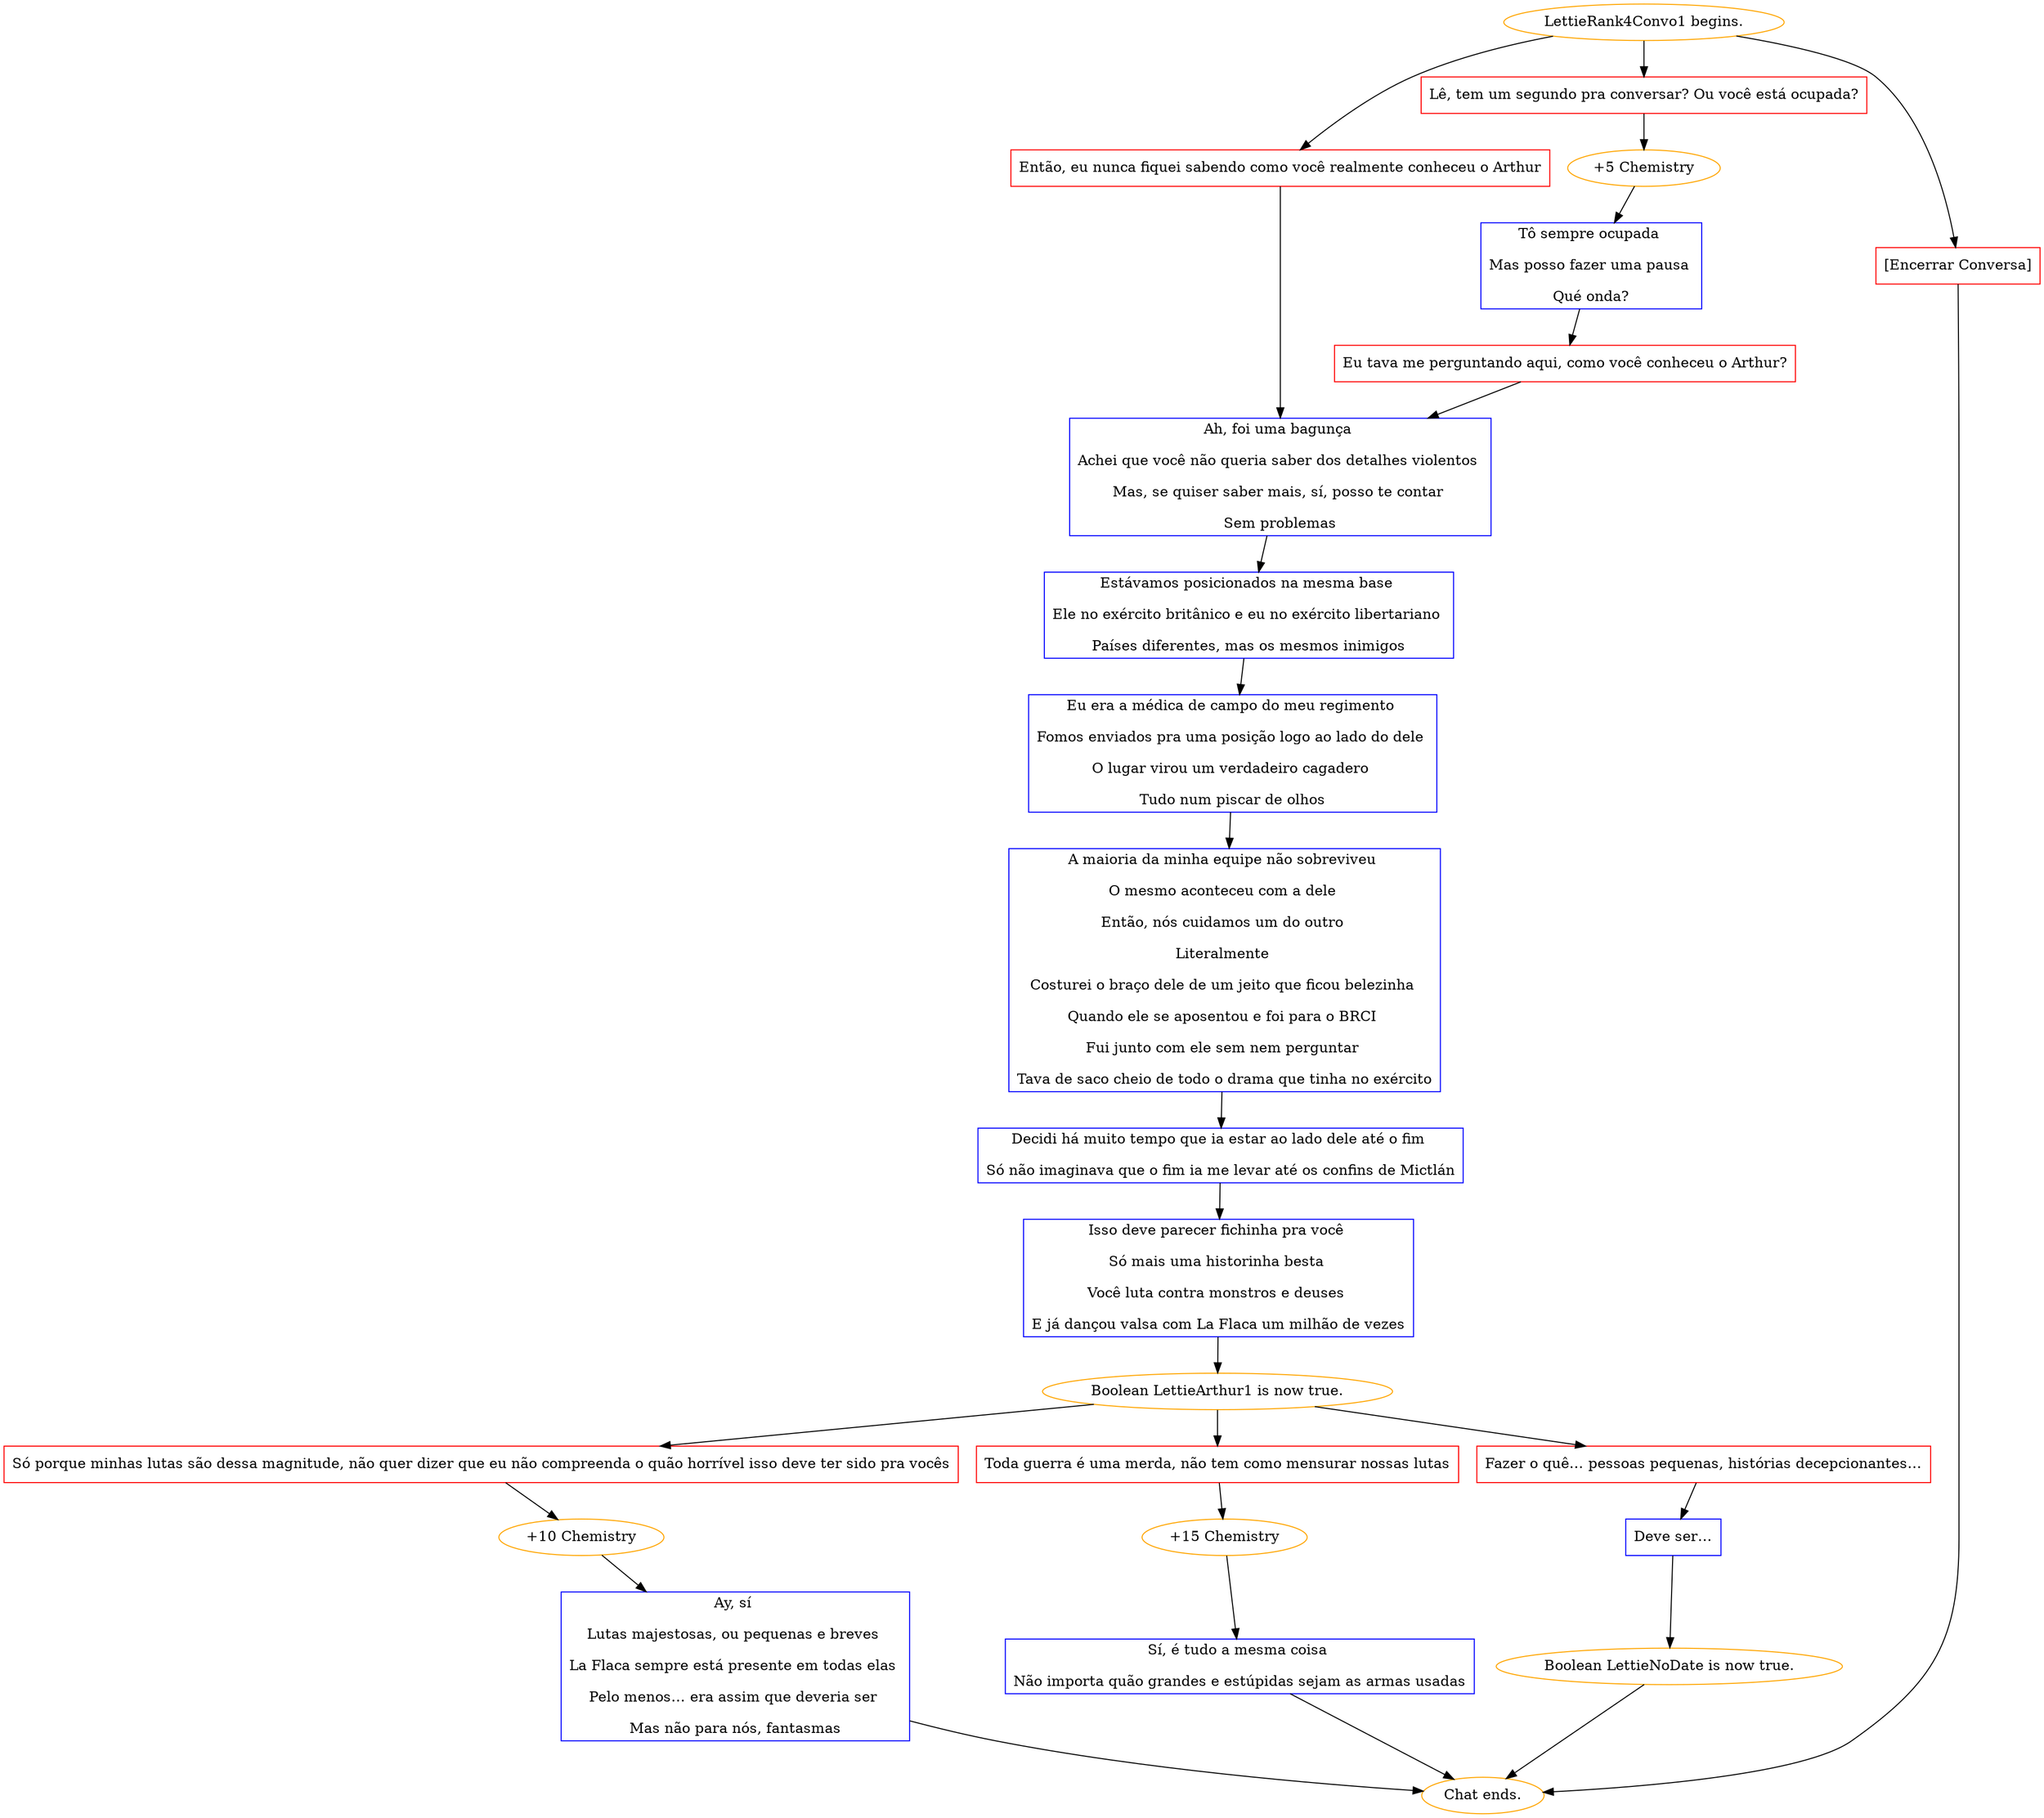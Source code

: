 digraph {
	"LettieRank4Convo1 begins." [color=orange];
		"LettieRank4Convo1 begins." -> j88196704;
		"LettieRank4Convo1 begins." -> j2780642811;
		"LettieRank4Convo1 begins." -> j17348121;
	j88196704 [label="Então, eu nunca fiquei sabendo como você realmente conheceu o Arthur",shape=box,color=red];
		j88196704 -> j578373719;
	j2780642811 [label="Lê, tem um segundo pra conversar? Ou você está ocupada?",shape=box,color=red];
		j2780642811 -> j224619427;
	j17348121 [label="[Encerrar Conversa]",shape=box,color=red];
		j17348121 -> "Chat ends.";
	j578373719 [label="Ah, foi uma bagunça 
Achei que você não queria saber dos detalhes violentos 
Mas, se quiser saber mais, sí, posso te contar 
Sem problemas",shape=box,color=blue];
		j578373719 -> j2467664;
	j224619427 [label="+5 Chemistry",color=orange];
		j224619427 -> j3572009270;
	"Chat ends." [color=orange];
	j2467664 [label="Estávamos posicionados na mesma base 
Ele no exército britânico e eu no exército libertariano 
Países diferentes, mas os mesmos inimigos",shape=box,color=blue];
		j2467664 -> j4175803588;
	j3572009270 [label="Tô sempre ocupada 
Mas posso fazer uma pausa 
Qué onda?",shape=box,color=blue];
		j3572009270 -> j2240523373;
	j4175803588 [label="Eu era a médica de campo do meu regimento 
Fomos enviados pra uma posição logo ao lado do dele 
O lugar virou um verdadeiro cagadero 
Tudo num piscar de olhos",shape=box,color=blue];
		j4175803588 -> j3332856796;
	j2240523373 [label="Eu tava me perguntando aqui, como você conheceu o Arthur?",shape=box,color=red];
		j2240523373 -> j578373719;
	j3332856796 [label="A maioria da minha equipe não sobreviveu 
O mesmo aconteceu com a dele 
Então, nós cuidamos um do outro 
Literalmente 
Costurei o braço dele de um jeito que ficou belezinha 
Quando ele se aposentou e foi para o BRCI 
Fui junto com ele sem nem perguntar 
Tava de saco cheio de todo o drama que tinha no exército",shape=box,color=blue];
		j3332856796 -> j4195832624;
	j4195832624 [label="Decidi há muito tempo que ia estar ao lado dele até o fim 
Só não imaginava que o fim ia me levar até os confins de Mictlán",shape=box,color=blue];
		j4195832624 -> j1483270762;
	j1483270762 [label="Isso deve parecer fichinha pra você 
Só mais uma historinha besta 
Você luta contra monstros e deuses 
E já dançou valsa com La Flaca um milhão de vezes",shape=box,color=blue];
		j1483270762 -> j3207784194;
	j3207784194 [label="Boolean LettieArthur1 is now true.",color=orange];
		j3207784194 -> j3474848316;
		j3207784194 -> j2595492769;
		j3207784194 -> j3704413110;
	j3474848316 [label="Só porque minhas lutas são dessa magnitude, não quer dizer que eu não compreenda o quão horrível isso deve ter sido pra vocês",shape=box,color=red];
		j3474848316 -> j3069846346;
	j2595492769 [label="Toda guerra é uma merda, não tem como mensurar nossas lutas",shape=box,color=red];
		j2595492769 -> j1411290762;
	j3704413110 [label="Fazer o quê… pessoas pequenas, histórias decepcionantes…",shape=box,color=red];
		j3704413110 -> j1162579118;
	j3069846346 [label="+10 Chemistry",color=orange];
		j3069846346 -> j1092761186;
	j1411290762 [label="+15 Chemistry",color=orange];
		j1411290762 -> j1258185671;
	j1162579118 [label="Deve ser…",shape=box,color=blue];
		j1162579118 -> j2703113057;
	j1092761186 [label="Ay, sí 
Lutas majestosas, ou pequenas e breves 
La Flaca sempre está presente em todas elas 
Pelo menos… era assim que deveria ser 
Mas não para nós, fantasmas",shape=box,color=blue];
		j1092761186 -> "Chat ends.";
	j1258185671 [label="Sí, é tudo a mesma coisa 
Não importa quão grandes e estúpidas sejam as armas usadas",shape=box,color=blue];
		j1258185671 -> "Chat ends.";
	j2703113057 [label="Boolean LettieNoDate is now true.",color=orange];
		j2703113057 -> "Chat ends.";
}